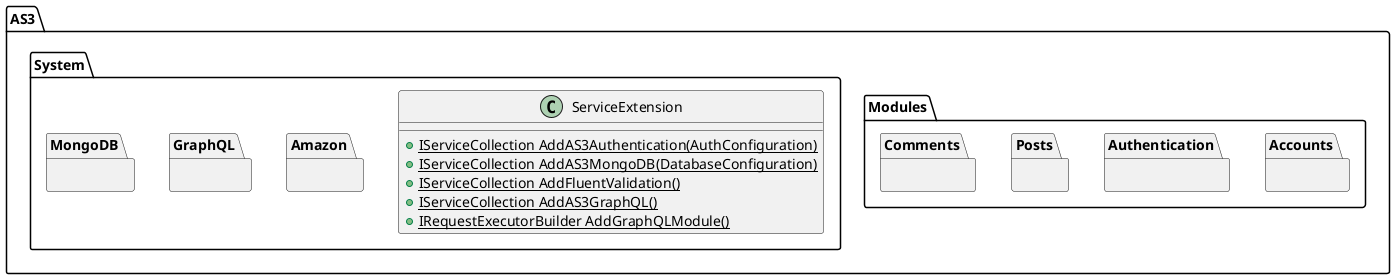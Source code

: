 @startuml AS3

namespace AS3 {
  namespace Modules {
    namespace Accounts {
    }

    namespace Authentication {
    }

    namespace Posts {
    }

    namespace Comments {
    }
  }

  namespace System {
    class ServiceExtension {
      {static} +IServiceCollection AddAS3Authentication(AuthConfiguration)
      {static} +IServiceCollection AddAS3MongoDB(DatabaseConfiguration)
      {static} +IServiceCollection AddFluentValidation()
      {static} +IServiceCollection AddAS3GraphQL()
      {static} +IRequestExecutorBuilder AddGraphQLModule()
    }

    namespace Amazon {
    }

    namespace GraphQL {
    }

    namespace MongoDB {
    }
  }
}


@enduml
